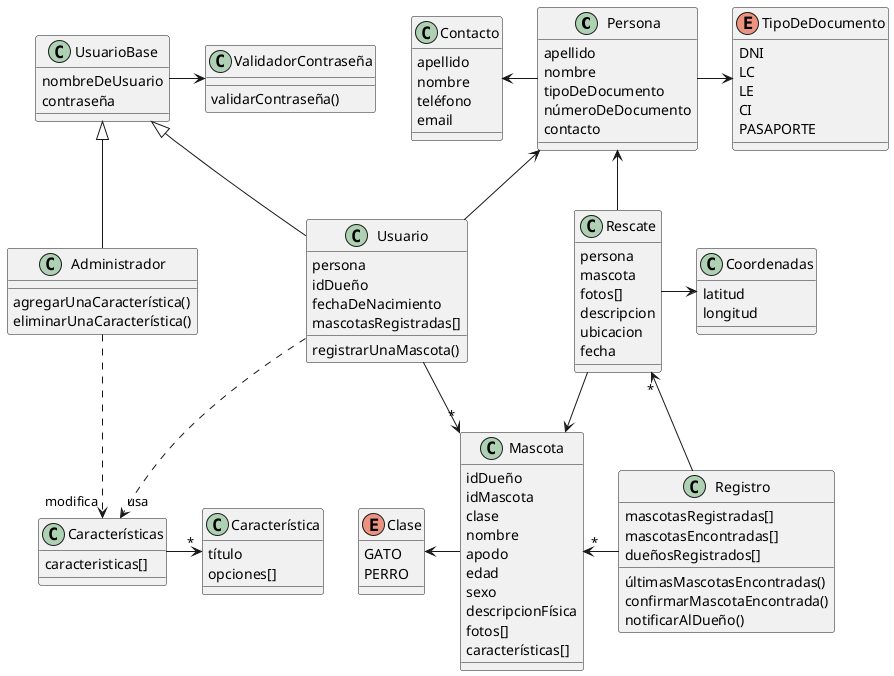 @startuml RescateDePatitas


class Persona{
  apellido
  nombre
  tipoDeDocumento
  númeroDeDocumento
  contacto

}

class Contacto{
  apellido
  nombre
  teléfono
  email
}

class Mascota{
  idDueño
  idMascota
  clase
  nombre
  apodo
  edad
  sexo
  descripcionFísica
  fotos[]
  características[]
}

enum Clase{
  GATO
  PERRO
}


enum TipoDeDocumento{
  DNI
  LC /' Libreta Cívica '/
  LE /' Libreta de Enrolamiento '/
  CI /' Cédula de Identidad '/
  PASAPORTE
}

class Rescate{
  persona
  mascota
  fotos[]
  descripcion
  ubicacion
  fecha
}

class Coordenadas{
  latitud
  longitud
}

class UsuarioBase{
  nombreDeUsuario
  contraseña
}

class Administrador{

  agregarUnaCaracterística()
  eliminarUnaCaracterística()

}

class Usuario{
  persona
  idDueño
  fechaDeNacimiento
  mascotasRegistradas[]
  registrarUnaMascota()
}


class Registro{
  mascotasRegistradas[]
  mascotasEncontradas[]
  dueñosRegistrados[]
  últimasMascotasEncontradas()
  confirmarMascotaEncontrada()
  notificarAlDueño()
}


class Característica{
  título
  opciones[]
}

class Características{
  caracteristicas[]
}

class ValidadorContraseña{
  validarContraseña()
}


UsuarioBase -> ValidadorContraseña
Usuario -u-|> UsuarioBase
Rescate -u-> Persona
Rescate -d-> Mascota
Registro -l-> "*" Mascota
Registro -l-> "*" Rescate
Persona -> TipoDeDocumento
Usuario -u-> Persona
Persona -l-> Contacto
Mascota -l-> Clase
Usuario -d->"*" Mascota
Administrador -u-|> UsuarioBase
Rescate -> Coordenadas
Características ->"*" Característica
Usuario ..>"usa" Características
Administrador ..>"modifica" Características




@enduml

